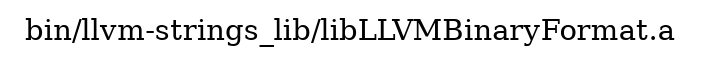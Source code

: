 digraph "bin/llvm-strings_lib/libLLVMBinaryFormat.a" {
	label="bin/llvm-strings_lib/libLLVMBinaryFormat.a";
	rankdir=LR;

}
